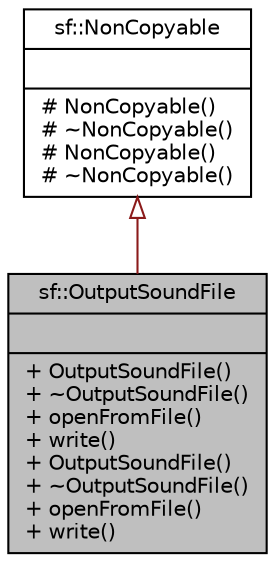 digraph "sf::OutputSoundFile"
{
 // LATEX_PDF_SIZE
  edge [fontname="Helvetica",fontsize="10",labelfontname="Helvetica",labelfontsize="10"];
  node [fontname="Helvetica",fontsize="10",shape=record];
  Node1 [label="{sf::OutputSoundFile\n||+ OutputSoundFile()\l+ ~OutputSoundFile()\l+ openFromFile()\l+ write()\l+ OutputSoundFile()\l+ ~OutputSoundFile()\l+ openFromFile()\l+ write()\l}",height=0.2,width=0.4,color="black", fillcolor="grey75", style="filled", fontcolor="black",tooltip="Provide write access to sound files."];
  Node2 -> Node1 [dir="back",color="firebrick4",fontsize="10",style="solid",arrowtail="onormal",fontname="Helvetica"];
  Node2 [label="{sf::NonCopyable\n||# NonCopyable()\l# ~NonCopyable()\l# NonCopyable()\l# ~NonCopyable()\l}",height=0.2,width=0.4,color="black", fillcolor="white", style="filled",URL="$classsf_1_1NonCopyable.html",tooltip="Utility class that makes any derived class non-copyable."];
}
